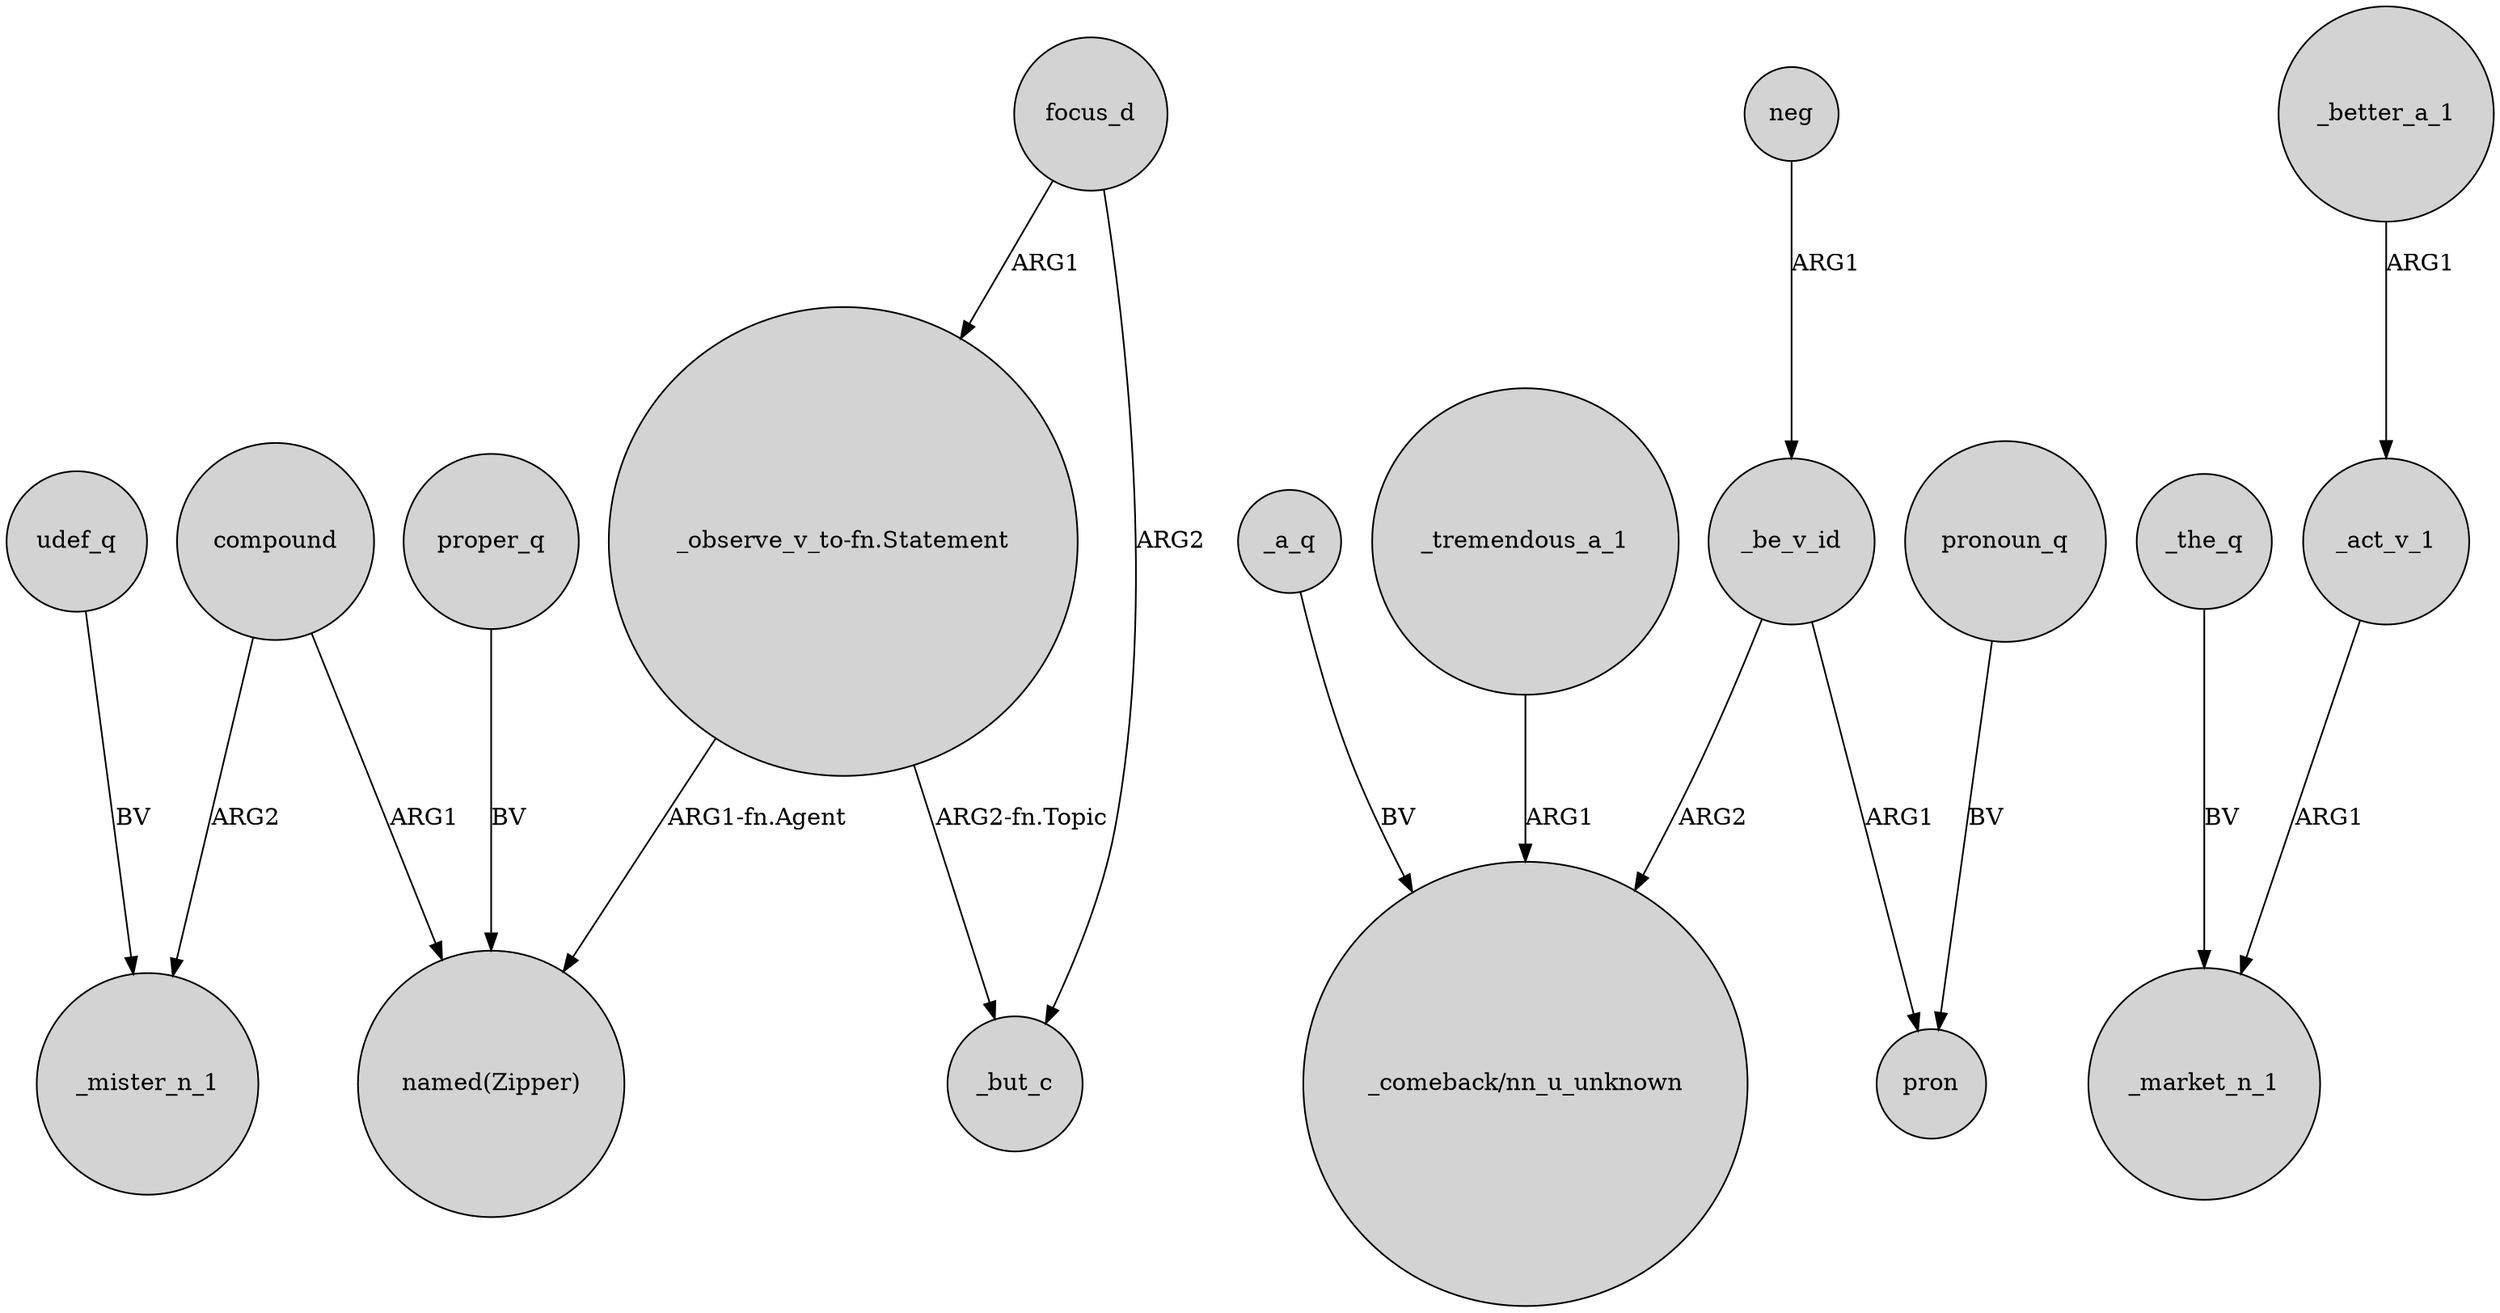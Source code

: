 digraph {
	node [shape=circle style=filled]
	udef_q -> _mister_n_1 [label=BV]
	neg -> _be_v_id [label=ARG1]
	_a_q -> "_comeback/nn_u_unknown" [label=BV]
	compound -> "named(Zipper)" [label=ARG1]
	"_observe_v_to-fn.Statement" -> _but_c [label="ARG2-fn.Topic"]
	_be_v_id -> "_comeback/nn_u_unknown" [label=ARG2]
	_tremendous_a_1 -> "_comeback/nn_u_unknown" [label=ARG1]
	focus_d -> "_observe_v_to-fn.Statement" [label=ARG1]
	_the_q -> _market_n_1 [label=BV]
	_be_v_id -> pron [label=ARG1]
	proper_q -> "named(Zipper)" [label=BV]
	"_observe_v_to-fn.Statement" -> "named(Zipper)" [label="ARG1-fn.Agent"]
	focus_d -> _but_c [label=ARG2]
	_better_a_1 -> _act_v_1 [label=ARG1]
	compound -> _mister_n_1 [label=ARG2]
	_act_v_1 -> _market_n_1 [label=ARG1]
	pronoun_q -> pron [label=BV]
}
